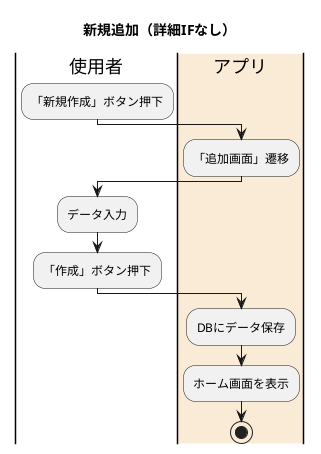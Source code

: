 
@startuml 新規追加（詳細IFなし）

title 新規追加（詳細IFなし）

| 使用者 |
    :「新規作成」ボタン押下;
|#AntiqueWhite| アプリ |
    :「追加画面」遷移;
| 使用者 |
    :データ入力;
    :「作成」ボタン押下;
|#AntiqueWhite| アプリ |
    :DBにデータ保存;
    :ホーム画面を表示;
stop

@enduml